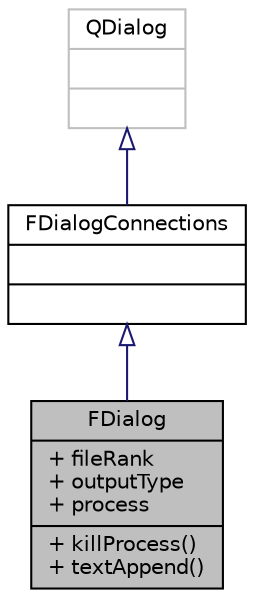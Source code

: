 digraph "FDialog"
{
 // INTERACTIVE_SVG=YES
  edge [fontname="Helvetica",fontsize="10",labelfontname="Helvetica",labelfontsize="10"];
  node [fontname="Helvetica",fontsize="10",shape=record];
  Node4 [label="{FDialog\n|+ fileRank\l+ outputType\l+ process\l|+ killProcess()\l+ textAppend()\l}",height=0.2,width=0.4,color="black", fillcolor="grey75", style="filled", fontcolor="black"];
  Node5 -> Node4 [dir="back",color="midnightblue",fontsize="10",style="solid",arrowtail="onormal",fontname="Helvetica"];
  Node5 [label="{FDialogConnections\n||}",height=0.2,width=0.4,color="black", fillcolor="white", style="filled",URL="$class_f_dialog_connections.html"];
  Node6 -> Node5 [dir="back",color="midnightblue",fontsize="10",style="solid",arrowtail="onormal",fontname="Helvetica"];
  Node6 [label="{QDialog\n||}",height=0.2,width=0.4,color="grey75", fillcolor="white", style="filled"];
}
